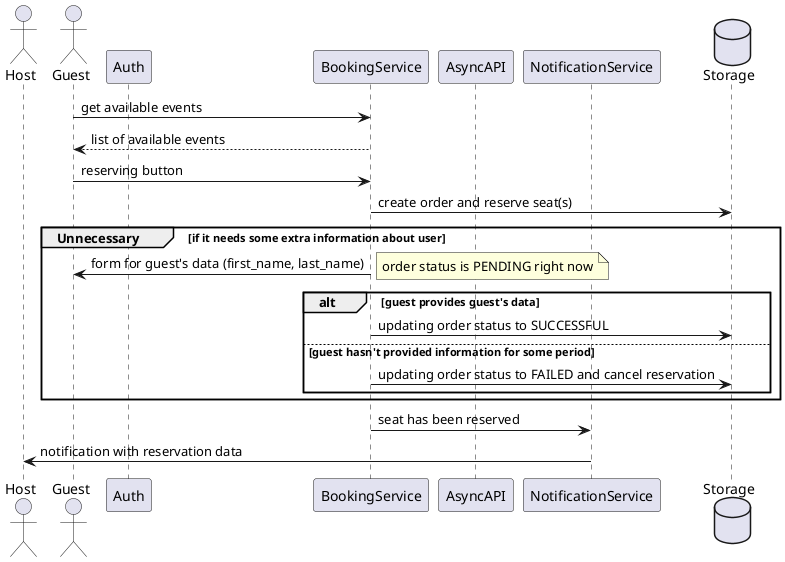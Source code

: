 @startuml
actor Host
actor Guest
participant Auth
participant BookingService
participant AsyncAPI
participant NotificationService

database Storage

        Guest -> BookingService: get available events
        return list of available events
        Guest -> BookingService: reserving button
        BookingService -> Storage: create order and reserve seat(s)

        group Unnecessary [if it needs some extra information about user]
            BookingService -> Guest: form for guest's data (first_name, last_name)
            note right: order status is PENDING right now

            alt guest provides guest's data
                BookingService -> Storage: updating order status to SUCCESSFUL
            else guest hasn't provided information for some period
                BookingService -> Storage: updating order status to FAILED and cancel reservation
            end

        end

        BookingService -> NotificationService: seat has been reserved
        NotificationService -> Host: notification with reservation data
@enduml